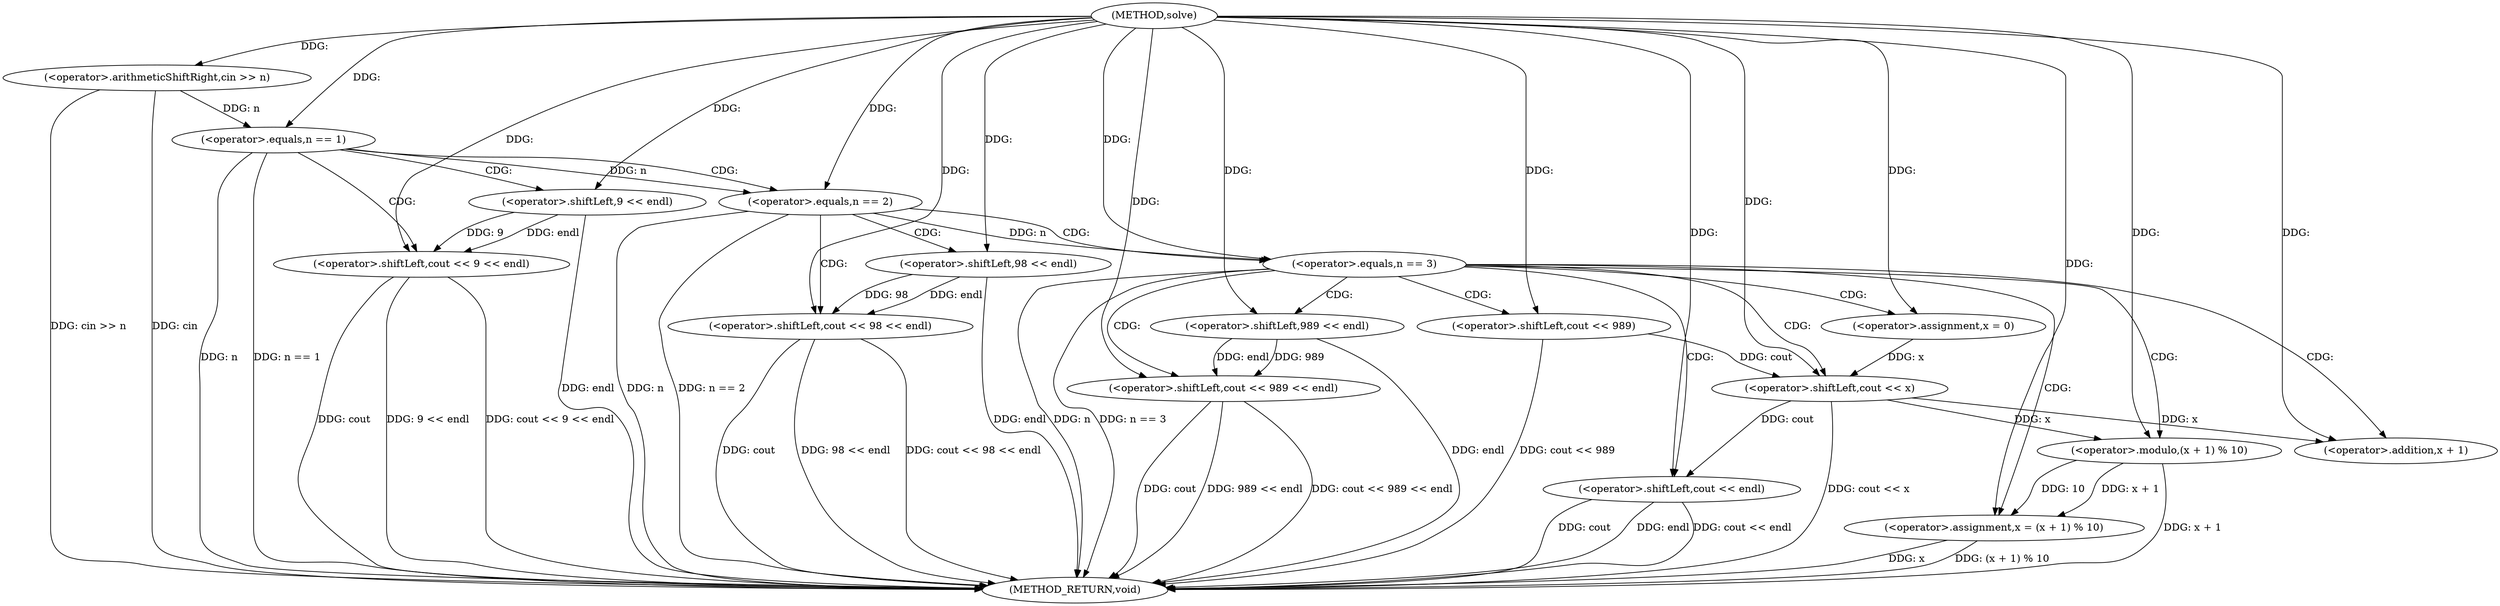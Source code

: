 digraph "solve" {  
"1000102" [label = "(METHOD,solve)" ]
"1000160" [label = "(METHOD_RETURN,void)" ]
"1000105" [label = "(<operator>.arithmeticShiftRight,cin >> n)" ]
"1000109" [label = "(<operator>.equals,n == 1)" ]
"1000112" [label = "(<operator>.shiftLeft,cout << 9 << endl)" ]
"1000114" [label = "(<operator>.shiftLeft,9 << endl)" ]
"1000119" [label = "(<operator>.equals,n == 2)" ]
"1000122" [label = "(<operator>.shiftLeft,cout << 98 << endl)" ]
"1000124" [label = "(<operator>.shiftLeft,98 << endl)" ]
"1000129" [label = "(<operator>.equals,n == 3)" ]
"1000132" [label = "(<operator>.shiftLeft,cout << 989 << endl)" ]
"1000134" [label = "(<operator>.shiftLeft,989 << endl)" ]
"1000140" [label = "(<operator>.assignment,x = 0)" ]
"1000143" [label = "(<operator>.shiftLeft,cout << 989)" ]
"1000157" [label = "(<operator>.shiftLeft,cout << endl)" ]
"1000147" [label = "(<operator>.shiftLeft,cout << x)" ]
"1000150" [label = "(<operator>.assignment,x = (x + 1) % 10)" ]
"1000152" [label = "(<operator>.modulo,(x + 1) % 10)" ]
"1000153" [label = "(<operator>.addition,x + 1)" ]
  "1000105" -> "1000160"  [ label = "DDG: cin >> n"] 
  "1000109" -> "1000160"  [ label = "DDG: n"] 
  "1000109" -> "1000160"  [ label = "DDG: n == 1"] 
  "1000119" -> "1000160"  [ label = "DDG: n"] 
  "1000119" -> "1000160"  [ label = "DDG: n == 2"] 
  "1000129" -> "1000160"  [ label = "DDG: n"] 
  "1000129" -> "1000160"  [ label = "DDG: n == 3"] 
  "1000143" -> "1000160"  [ label = "DDG: cout << 989"] 
  "1000147" -> "1000160"  [ label = "DDG: cout << x"] 
  "1000150" -> "1000160"  [ label = "DDG: x"] 
  "1000152" -> "1000160"  [ label = "DDG: x + 1"] 
  "1000150" -> "1000160"  [ label = "DDG: (x + 1) % 10"] 
  "1000157" -> "1000160"  [ label = "DDG: cout"] 
  "1000157" -> "1000160"  [ label = "DDG: endl"] 
  "1000157" -> "1000160"  [ label = "DDG: cout << endl"] 
  "1000132" -> "1000160"  [ label = "DDG: cout"] 
  "1000134" -> "1000160"  [ label = "DDG: endl"] 
  "1000132" -> "1000160"  [ label = "DDG: 989 << endl"] 
  "1000132" -> "1000160"  [ label = "DDG: cout << 989 << endl"] 
  "1000122" -> "1000160"  [ label = "DDG: cout"] 
  "1000124" -> "1000160"  [ label = "DDG: endl"] 
  "1000122" -> "1000160"  [ label = "DDG: 98 << endl"] 
  "1000122" -> "1000160"  [ label = "DDG: cout << 98 << endl"] 
  "1000112" -> "1000160"  [ label = "DDG: cout"] 
  "1000114" -> "1000160"  [ label = "DDG: endl"] 
  "1000112" -> "1000160"  [ label = "DDG: 9 << endl"] 
  "1000112" -> "1000160"  [ label = "DDG: cout << 9 << endl"] 
  "1000105" -> "1000160"  [ label = "DDG: cin"] 
  "1000102" -> "1000105"  [ label = "DDG: "] 
  "1000105" -> "1000109"  [ label = "DDG: n"] 
  "1000102" -> "1000109"  [ label = "DDG: "] 
  "1000102" -> "1000112"  [ label = "DDG: "] 
  "1000114" -> "1000112"  [ label = "DDG: 9"] 
  "1000114" -> "1000112"  [ label = "DDG: endl"] 
  "1000102" -> "1000114"  [ label = "DDG: "] 
  "1000109" -> "1000119"  [ label = "DDG: n"] 
  "1000102" -> "1000119"  [ label = "DDG: "] 
  "1000102" -> "1000122"  [ label = "DDG: "] 
  "1000124" -> "1000122"  [ label = "DDG: 98"] 
  "1000124" -> "1000122"  [ label = "DDG: endl"] 
  "1000102" -> "1000124"  [ label = "DDG: "] 
  "1000119" -> "1000129"  [ label = "DDG: n"] 
  "1000102" -> "1000129"  [ label = "DDG: "] 
  "1000102" -> "1000132"  [ label = "DDG: "] 
  "1000134" -> "1000132"  [ label = "DDG: endl"] 
  "1000134" -> "1000132"  [ label = "DDG: 989"] 
  "1000102" -> "1000134"  [ label = "DDG: "] 
  "1000102" -> "1000140"  [ label = "DDG: "] 
  "1000102" -> "1000143"  [ label = "DDG: "] 
  "1000152" -> "1000150"  [ label = "DDG: 10"] 
  "1000152" -> "1000150"  [ label = "DDG: x + 1"] 
  "1000147" -> "1000157"  [ label = "DDG: cout"] 
  "1000102" -> "1000157"  [ label = "DDG: "] 
  "1000143" -> "1000147"  [ label = "DDG: cout"] 
  "1000102" -> "1000147"  [ label = "DDG: "] 
  "1000140" -> "1000147"  [ label = "DDG: x"] 
  "1000102" -> "1000150"  [ label = "DDG: "] 
  "1000102" -> "1000152"  [ label = "DDG: "] 
  "1000147" -> "1000152"  [ label = "DDG: x"] 
  "1000147" -> "1000153"  [ label = "DDG: x"] 
  "1000102" -> "1000153"  [ label = "DDG: "] 
  "1000109" -> "1000112"  [ label = "CDG: "] 
  "1000109" -> "1000119"  [ label = "CDG: "] 
  "1000109" -> "1000114"  [ label = "CDG: "] 
  "1000119" -> "1000129"  [ label = "CDG: "] 
  "1000119" -> "1000124"  [ label = "CDG: "] 
  "1000119" -> "1000122"  [ label = "CDG: "] 
  "1000129" -> "1000153"  [ label = "CDG: "] 
  "1000129" -> "1000143"  [ label = "CDG: "] 
  "1000129" -> "1000132"  [ label = "CDG: "] 
  "1000129" -> "1000147"  [ label = "CDG: "] 
  "1000129" -> "1000152"  [ label = "CDG: "] 
  "1000129" -> "1000150"  [ label = "CDG: "] 
  "1000129" -> "1000157"  [ label = "CDG: "] 
  "1000129" -> "1000140"  [ label = "CDG: "] 
  "1000129" -> "1000134"  [ label = "CDG: "] 
}
